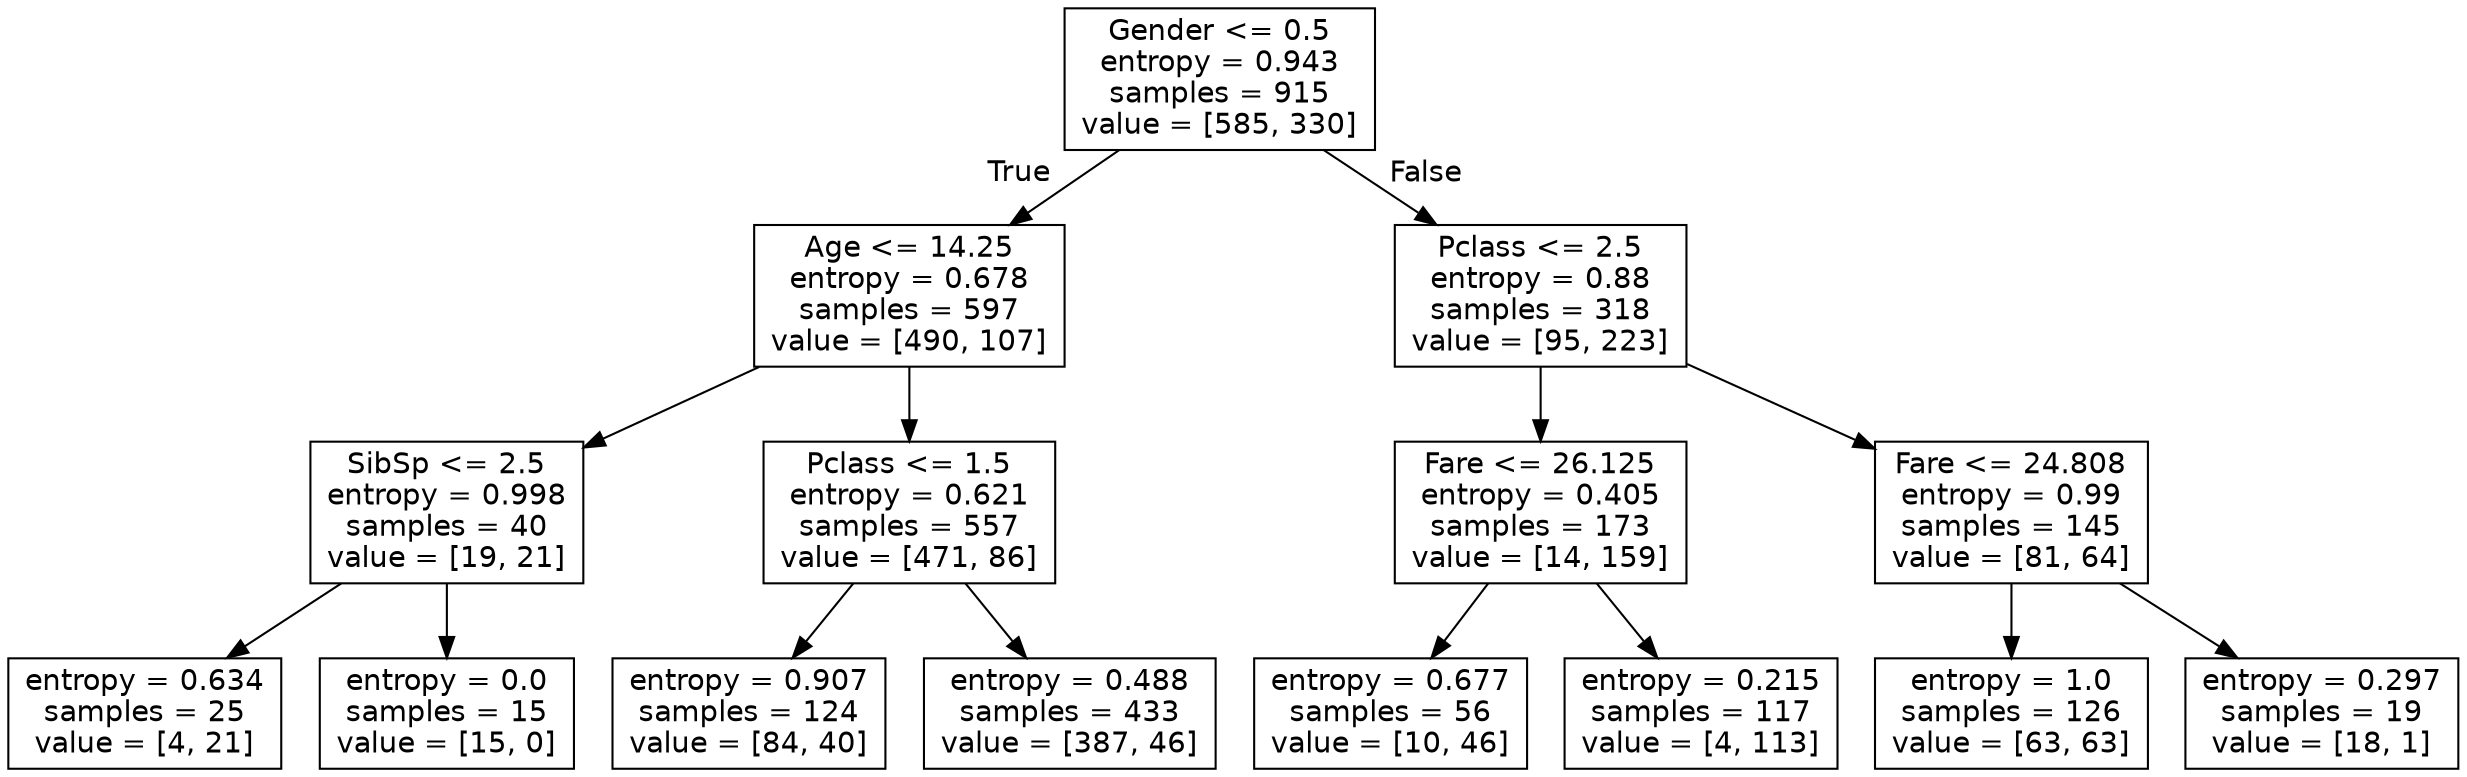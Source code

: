 digraph Tree {
node [shape=box, fontname="helvetica"] ;
edge [fontname="helvetica"] ;
0 [label="Gender <= 0.5\nentropy = 0.943\nsamples = 915\nvalue = [585, 330]"] ;
1 [label="Age <= 14.25\nentropy = 0.678\nsamples = 597\nvalue = [490, 107]"] ;
0 -> 1 [labeldistance=2.5, labelangle=45, headlabel="True"] ;
2 [label="SibSp <= 2.5\nentropy = 0.998\nsamples = 40\nvalue = [19, 21]"] ;
1 -> 2 ;
3 [label="entropy = 0.634\nsamples = 25\nvalue = [4, 21]"] ;
2 -> 3 ;
4 [label="entropy = 0.0\nsamples = 15\nvalue = [15, 0]"] ;
2 -> 4 ;
5 [label="Pclass <= 1.5\nentropy = 0.621\nsamples = 557\nvalue = [471, 86]"] ;
1 -> 5 ;
6 [label="entropy = 0.907\nsamples = 124\nvalue = [84, 40]"] ;
5 -> 6 ;
7 [label="entropy = 0.488\nsamples = 433\nvalue = [387, 46]"] ;
5 -> 7 ;
8 [label="Pclass <= 2.5\nentropy = 0.88\nsamples = 318\nvalue = [95, 223]"] ;
0 -> 8 [labeldistance=2.5, labelangle=-45, headlabel="False"] ;
9 [label="Fare <= 26.125\nentropy = 0.405\nsamples = 173\nvalue = [14, 159]"] ;
8 -> 9 ;
10 [label="entropy = 0.677\nsamples = 56\nvalue = [10, 46]"] ;
9 -> 10 ;
11 [label="entropy = 0.215\nsamples = 117\nvalue = [4, 113]"] ;
9 -> 11 ;
12 [label="Fare <= 24.808\nentropy = 0.99\nsamples = 145\nvalue = [81, 64]"] ;
8 -> 12 ;
13 [label="entropy = 1.0\nsamples = 126\nvalue = [63, 63]"] ;
12 -> 13 ;
14 [label="entropy = 0.297\nsamples = 19\nvalue = [18, 1]"] ;
12 -> 14 ;
}